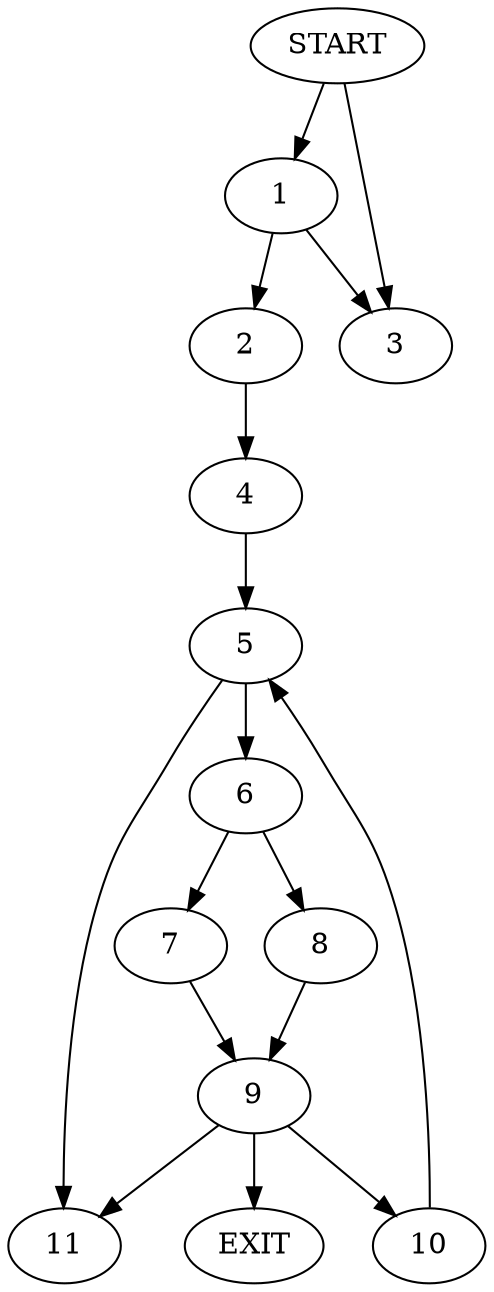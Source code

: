 digraph { 
0 [label="START"];
1;
2;
3;
4;
5;
6;
7;
8;
9;
10;
11;
12[label="EXIT"];
0 -> 1;
0 -> 3;
1 -> 2;
1 -> 3;
2 -> 4;
4 -> 5;
5 -> 6;
5 -> 11;
6 -> 7;
6 -> 8;
7 -> 9;
8 -> 9;
9 -> 12;
9 -> 10;
9:s2 -> 11;
10 -> 5;
}